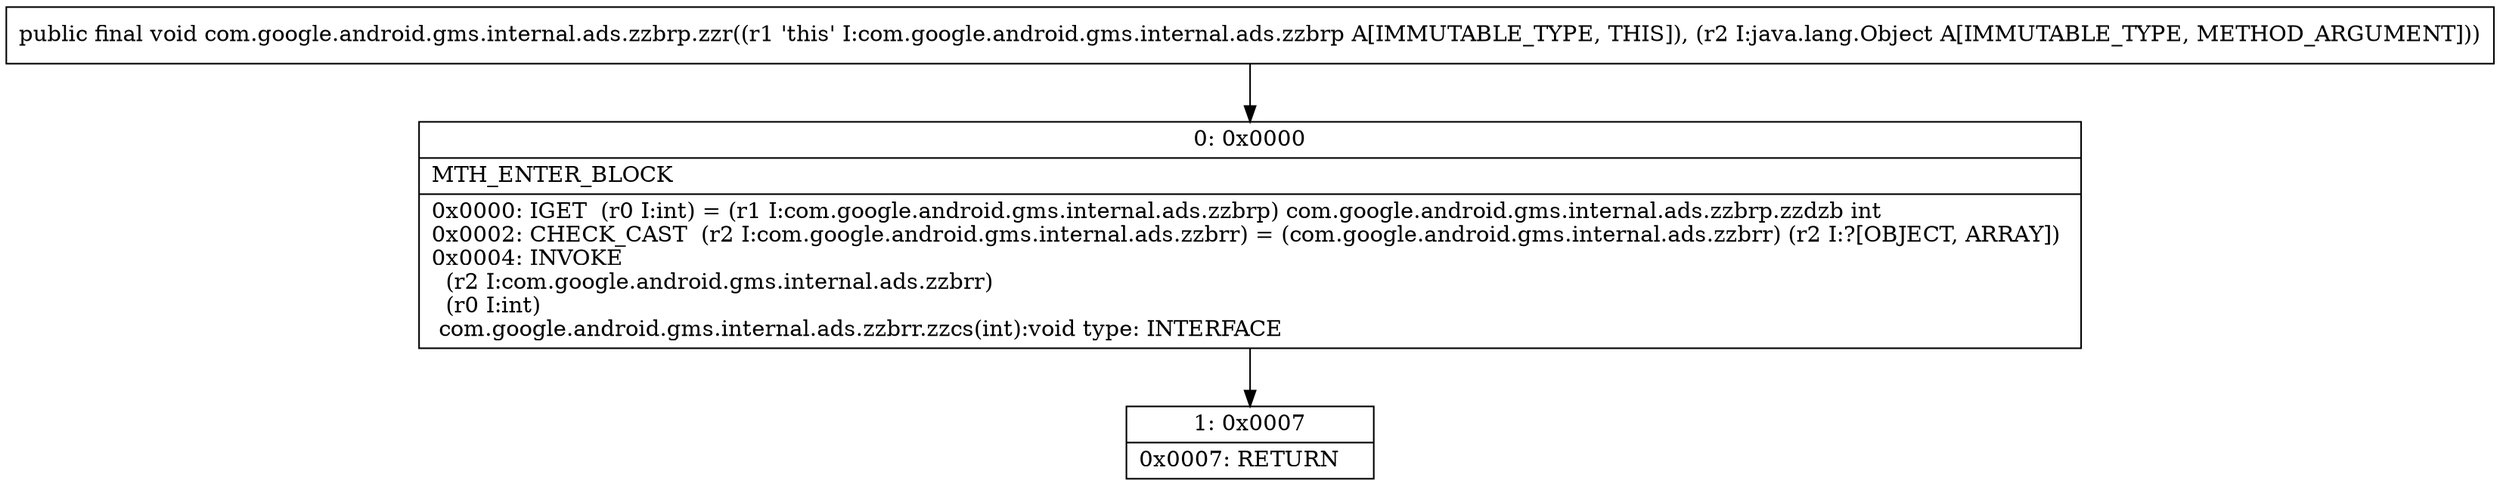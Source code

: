 digraph "CFG forcom.google.android.gms.internal.ads.zzbrp.zzr(Ljava\/lang\/Object;)V" {
Node_0 [shape=record,label="{0\:\ 0x0000|MTH_ENTER_BLOCK\l|0x0000: IGET  (r0 I:int) = (r1 I:com.google.android.gms.internal.ads.zzbrp) com.google.android.gms.internal.ads.zzbrp.zzdzb int \l0x0002: CHECK_CAST  (r2 I:com.google.android.gms.internal.ads.zzbrr) = (com.google.android.gms.internal.ads.zzbrr) (r2 I:?[OBJECT, ARRAY]) \l0x0004: INVOKE  \l  (r2 I:com.google.android.gms.internal.ads.zzbrr)\l  (r0 I:int)\l com.google.android.gms.internal.ads.zzbrr.zzcs(int):void type: INTERFACE \l}"];
Node_1 [shape=record,label="{1\:\ 0x0007|0x0007: RETURN   \l}"];
MethodNode[shape=record,label="{public final void com.google.android.gms.internal.ads.zzbrp.zzr((r1 'this' I:com.google.android.gms.internal.ads.zzbrp A[IMMUTABLE_TYPE, THIS]), (r2 I:java.lang.Object A[IMMUTABLE_TYPE, METHOD_ARGUMENT])) }"];
MethodNode -> Node_0;
Node_0 -> Node_1;
}

